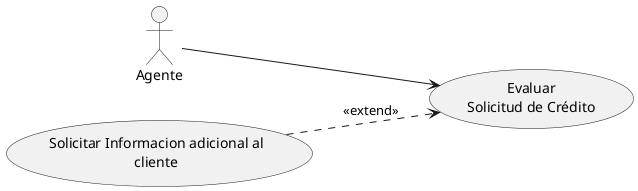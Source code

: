 @startuml
left to right direction
:Agente: as agente
(Evaluar\nSolicitud de Crédito) as evaluar
(Solicitar Informacion adicional al\ncliente) as solicitar

agente --> evaluar
solicitar ..> evaluar : <<extend>>
@enduml
